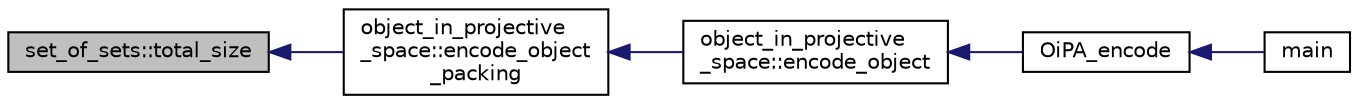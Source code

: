 digraph "set_of_sets::total_size"
{
  edge [fontname="Helvetica",fontsize="10",labelfontname="Helvetica",labelfontsize="10"];
  node [fontname="Helvetica",fontsize="10",shape=record];
  rankdir="LR";
  Node944 [label="set_of_sets::total_size",height=0.2,width=0.4,color="black", fillcolor="grey75", style="filled", fontcolor="black"];
  Node944 -> Node945 [dir="back",color="midnightblue",fontsize="10",style="solid",fontname="Helvetica"];
  Node945 [label="object_in_projective\l_space::encode_object\l_packing",height=0.2,width=0.4,color="black", fillcolor="white", style="filled",URL="$d7/d08/classobject__in__projective__space.html#af83064813b2e471be045e74620c134df"];
  Node945 -> Node946 [dir="back",color="midnightblue",fontsize="10",style="solid",fontname="Helvetica"];
  Node946 [label="object_in_projective\l_space::encode_object",height=0.2,width=0.4,color="black", fillcolor="white", style="filled",URL="$d7/d08/classobject__in__projective__space.html#a94a707237ade58291c1fc48f883c4930"];
  Node946 -> Node947 [dir="back",color="midnightblue",fontsize="10",style="solid",fontname="Helvetica"];
  Node947 [label="OiPA_encode",height=0.2,width=0.4,color="black", fillcolor="white", style="filled",URL="$d0/de6/projective__space__main_8_c.html#a7ee717b278a36df7300440bf6de5fcdd"];
  Node947 -> Node948 [dir="back",color="midnightblue",fontsize="10",style="solid",fontname="Helvetica"];
  Node948 [label="main",height=0.2,width=0.4,color="black", fillcolor="white", style="filled",URL="$d0/de6/projective__space__main_8_c.html#a3c04138a5bfe5d72780bb7e82a18e627"];
}
